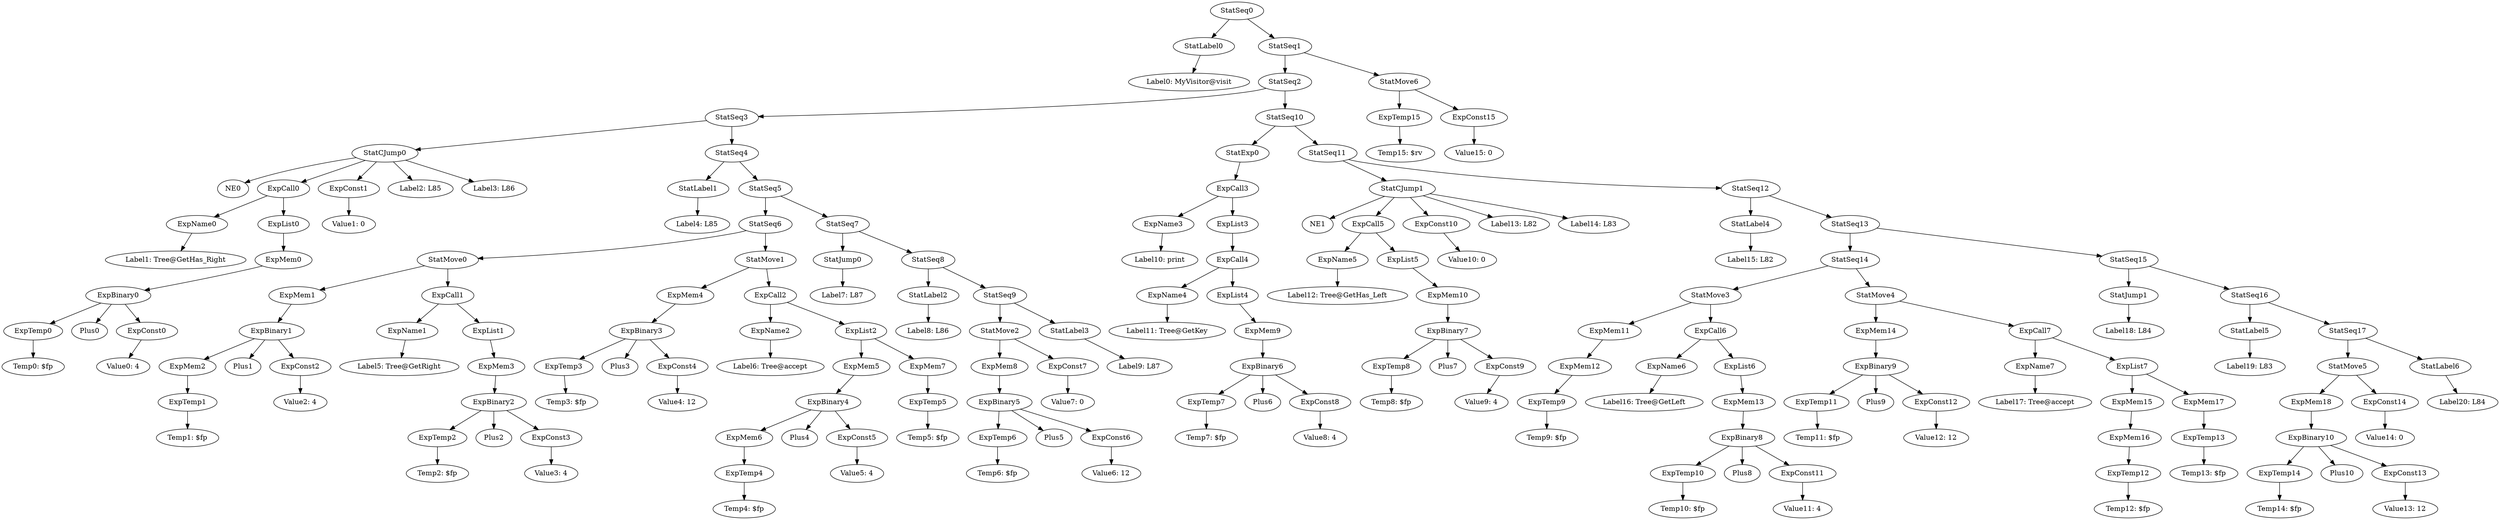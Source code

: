 digraph {
	ordering = out;
	ExpConst15 -> "Value15: 0";
	StatMove6 -> ExpTemp15;
	StatMove6 -> ExpConst15;
	ExpTemp15 -> "Temp15: $rv";
	ExpConst14 -> "Value14: 0";
	ExpMem18 -> ExpBinary10;
	ExpConst13 -> "Value13: 12";
	ExpBinary10 -> ExpTemp14;
	ExpBinary10 -> Plus10;
	ExpBinary10 -> ExpConst13;
	ExpTemp14 -> "Temp14: $fp";
	StatSeq15 -> StatJump1;
	StatSeq15 -> StatSeq16;
	ExpMem17 -> ExpTemp13;
	ExpTemp13 -> "Temp13: $fp";
	StatLabel6 -> "Label20: L84";
	ExpTemp12 -> "Temp12: $fp";
	ExpCall7 -> ExpName7;
	ExpCall7 -> ExpList7;
	ExpMem14 -> ExpBinary9;
	ExpList2 -> ExpMem5;
	ExpList2 -> ExpMem7;
	ExpConst0 -> "Value0: 4";
	ExpMem6 -> ExpTemp4;
	StatLabel5 -> "Label19: L83";
	ExpTemp4 -> "Temp4: $fp";
	ExpConst4 -> "Value4: 12";
	ExpTemp3 -> "Temp3: $fp";
	StatSeq8 -> StatLabel2;
	StatSeq8 -> StatSeq9;
	StatSeq6 -> StatMove0;
	StatSeq6 -> StatMove1;
	ExpMem3 -> ExpBinary2;
	ExpConst3 -> "Value3: 4";
	ExpBinary2 -> ExpTemp2;
	ExpBinary2 -> Plus2;
	ExpBinary2 -> ExpConst3;
	StatSeq17 -> StatMove5;
	StatSeq17 -> StatLabel6;
	StatLabel0 -> "Label0: MyVisitor@visit";
	ExpMem5 -> ExpBinary4;
	ExpTemp2 -> "Temp2: $fp";
	ExpList0 -> ExpMem0;
	StatCJump0 -> NE0;
	StatCJump0 -> ExpCall0;
	StatCJump0 -> ExpConst1;
	StatCJump0 -> "Label2: L85";
	StatCJump0 -> "Label3: L86";
	ExpCall1 -> ExpName1;
	ExpCall1 -> ExpList1;
	ExpName7 -> "Label17: Tree@accept";
	StatJump0 -> "Label7: L87";
	ExpMem4 -> ExpBinary3;
	ExpName4 -> "Label11: Tree@GetKey";
	ExpBinary0 -> ExpTemp0;
	ExpBinary0 -> Plus0;
	ExpBinary0 -> ExpConst0;
	ExpList4 -> ExpMem9;
	StatLabel3 -> "Label9: L87";
	ExpBinary3 -> ExpTemp3;
	ExpBinary3 -> Plus3;
	ExpBinary3 -> ExpConst4;
	ExpMem7 -> ExpTemp5;
	StatSeq3 -> StatCJump0;
	StatSeq3 -> StatSeq4;
	ExpTemp0 -> "Temp0: $fp";
	ExpTemp7 -> "Temp7: $fp";
	ExpMem0 -> ExpBinary0;
	ExpMem1 -> ExpBinary1;
	ExpConst6 -> "Value6: 12";
	StatSeq13 -> StatSeq14;
	StatSeq13 -> StatSeq15;
	ExpMem9 -> ExpBinary6;
	StatSeq16 -> StatLabel5;
	StatSeq16 -> StatSeq17;
	StatSeq7 -> StatJump0;
	StatSeq7 -> StatSeq8;
	ExpName2 -> "Label6: Tree@accept";
	StatSeq5 -> StatSeq6;
	StatSeq5 -> StatSeq7;
	StatLabel4 -> "Label15: L82";
	StatMove1 -> ExpMem4;
	StatMove1 -> ExpCall2;
	ExpMem13 -> ExpBinary8;
	ExpConst8 -> "Value8: 4";
	ExpName0 -> "Label1: Tree@GetHas_Right";
	ExpName5 -> "Label12: Tree@GetHas_Left";
	ExpList6 -> ExpMem13;
	ExpConst1 -> "Value1: 0";
	ExpName1 -> "Label5: Tree@GetRight";
	StatSeq10 -> StatExp0;
	StatSeq10 -> StatSeq11;
	StatSeq14 -> StatMove3;
	StatSeq14 -> StatMove4;
	StatSeq1 -> StatSeq2;
	StatSeq1 -> StatMove6;
	ExpMem2 -> ExpTemp1;
	ExpCall0 -> ExpName0;
	ExpCall0 -> ExpList0;
	StatSeq9 -> StatMove2;
	StatSeq9 -> StatLabel3;
	StatLabel1 -> "Label4: L85";
	StatJump1 -> "Label18: L84";
	StatSeq4 -> StatLabel1;
	StatSeq4 -> StatSeq5;
	StatMove0 -> ExpMem1;
	StatMove0 -> ExpCall1;
	ExpTemp5 -> "Temp5: $fp";
	ExpConst5 -> "Value5: 4";
	StatSeq0 -> StatLabel0;
	StatSeq0 -> StatSeq1;
	ExpConst2 -> "Value2: 4";
	StatExp0 -> ExpCall3;
	ExpTemp11 -> "Temp11: $fp";
	ExpBinary4 -> ExpMem6;
	ExpBinary4 -> Plus4;
	ExpBinary4 -> ExpConst5;
	ExpList1 -> ExpMem3;
	ExpTemp1 -> "Temp1: $fp";
	ExpCall2 -> ExpName2;
	ExpCall2 -> ExpList2;
	ExpTemp6 -> "Temp6: $fp";
	ExpBinary5 -> ExpTemp6;
	ExpBinary5 -> Plus5;
	ExpBinary5 -> ExpConst6;
	StatMove5 -> ExpMem18;
	StatMove5 -> ExpConst14;
	StatMove4 -> ExpMem14;
	StatMove4 -> ExpCall7;
	StatLabel2 -> "Label8: L86";
	ExpConst9 -> "Value9: 4";
	StatSeq11 -> StatCJump1;
	StatSeq11 -> StatSeq12;
	ExpMem8 -> ExpBinary5;
	StatMove2 -> ExpMem8;
	StatMove2 -> ExpConst7;
	ExpConst7 -> "Value7: 0";
	StatSeq2 -> StatSeq3;
	StatSeq2 -> StatSeq10;
	ExpList7 -> ExpMem15;
	ExpList7 -> ExpMem17;
	ExpName3 -> "Label10: print";
	ExpMem16 -> ExpTemp12;
	ExpBinary6 -> ExpTemp7;
	ExpBinary6 -> Plus6;
	ExpBinary6 -> ExpConst8;
	ExpList3 -> ExpCall4;
	ExpCall3 -> ExpName3;
	ExpCall3 -> ExpList3;
	StatCJump1 -> NE1;
	StatCJump1 -> ExpCall5;
	StatCJump1 -> ExpConst10;
	StatCJump1 -> "Label13: L82";
	StatCJump1 -> "Label14: L83";
	ExpCall5 -> ExpName5;
	ExpCall5 -> ExpList5;
	ExpMem15 -> ExpMem16;
	ExpTemp8 -> "Temp8: $fp";
	ExpConst12 -> "Value12: 12";
	ExpList5 -> ExpMem10;
	ExpBinary1 -> ExpMem2;
	ExpBinary1 -> Plus1;
	ExpBinary1 -> ExpConst2;
	ExpConst10 -> "Value10: 0";
	StatSeq12 -> StatLabel4;
	StatSeq12 -> StatSeq13;
	ExpCall4 -> ExpName4;
	ExpCall4 -> ExpList4;
	ExpTemp9 -> "Temp9: $fp";
	ExpBinary7 -> ExpTemp8;
	ExpBinary7 -> Plus7;
	ExpBinary7 -> ExpConst9;
	ExpBinary9 -> ExpTemp11;
	ExpBinary9 -> Plus9;
	ExpBinary9 -> ExpConst12;
	ExpMem12 -> ExpTemp9;
	ExpMem11 -> ExpMem12;
	StatMove3 -> ExpMem11;
	StatMove3 -> ExpCall6;
	ExpName6 -> "Label16: Tree@GetLeft";
	ExpMem10 -> ExpBinary7;
	ExpCall6 -> ExpName6;
	ExpCall6 -> ExpList6;
	ExpTemp10 -> "Temp10: $fp";
	ExpBinary8 -> ExpTemp10;
	ExpBinary8 -> Plus8;
	ExpBinary8 -> ExpConst11;
	ExpConst11 -> "Value11: 4";
}


